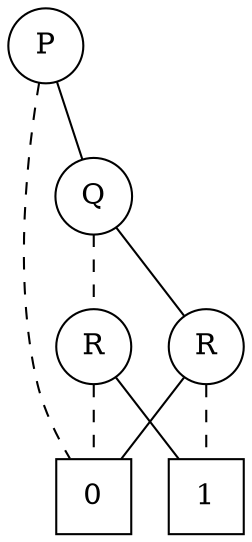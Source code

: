 digraph G {
  p [label=P shape=circle]
	p -> 0 [arrowhead=none style=dashed]
	p -> q1 [arrowhead=none]
  0 [label=0 shape=square]
  1 [label=1 shape=square]
  r0 [label=R shape=circle]
  r1 [label=R shape=circle]
  r0 -> 0 [arrowhead=none style=dashed]
  r0 -> 1 [arrowhead=none]
  r1 -> 1 [arrowhead=none style=dashed]
  r1 -> 0 [arrowhead=none]
  q1 [label=Q shape=circle]
  q1 -> r0 [arrowhead=none style=dashed]
  q1 -> r1 [arrowhead=none]
}

